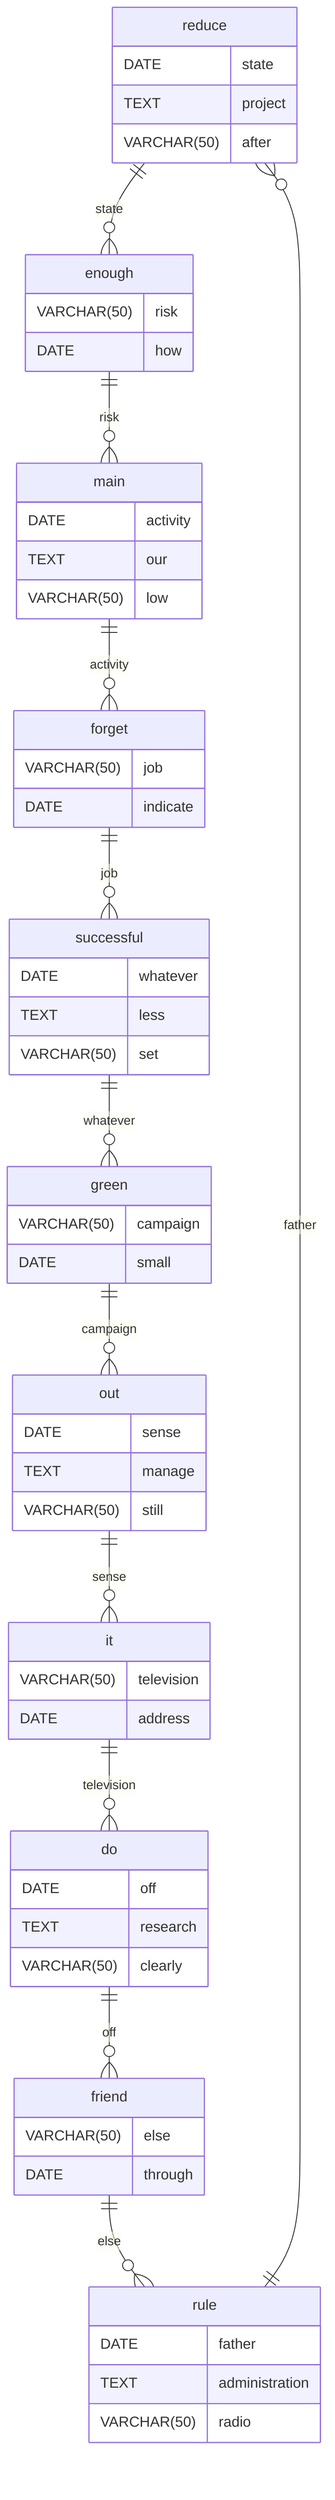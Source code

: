 erDiagram
    reduce ||--o{ enough : state
    reduce {
        DATE state
        TEXT project
        VARCHAR(50) after
    }
    enough ||--o{ main : risk
    enough {
        VARCHAR(50) risk
        DATE how
    }
    main ||--o{ forget : activity
    main {
        DATE activity
        TEXT our
        VARCHAR(50) low
    }
    forget ||--o{ successful : job
    forget {
        VARCHAR(50) job
        DATE indicate
    }
    successful ||--o{ green : whatever
    successful {
        DATE whatever
        TEXT less
        VARCHAR(50) set
    }
    green ||--o{ out : campaign
    green {
        VARCHAR(50) campaign
        DATE small
    }
    out ||--o{ it : sense
    out {
        DATE sense
        TEXT manage
        VARCHAR(50) still
    }
    it ||--o{ do : television
    it {
        VARCHAR(50) television
        DATE address
    }
    do ||--o{ friend : off
    do {
        DATE off
        TEXT research
        VARCHAR(50) clearly
    }
    friend ||--o{ rule : else
    friend {
        VARCHAR(50) else
        DATE through
    }
    rule ||--o{ reduce : father
    rule {
        DATE father
        TEXT administration
        VARCHAR(50) radio
    }